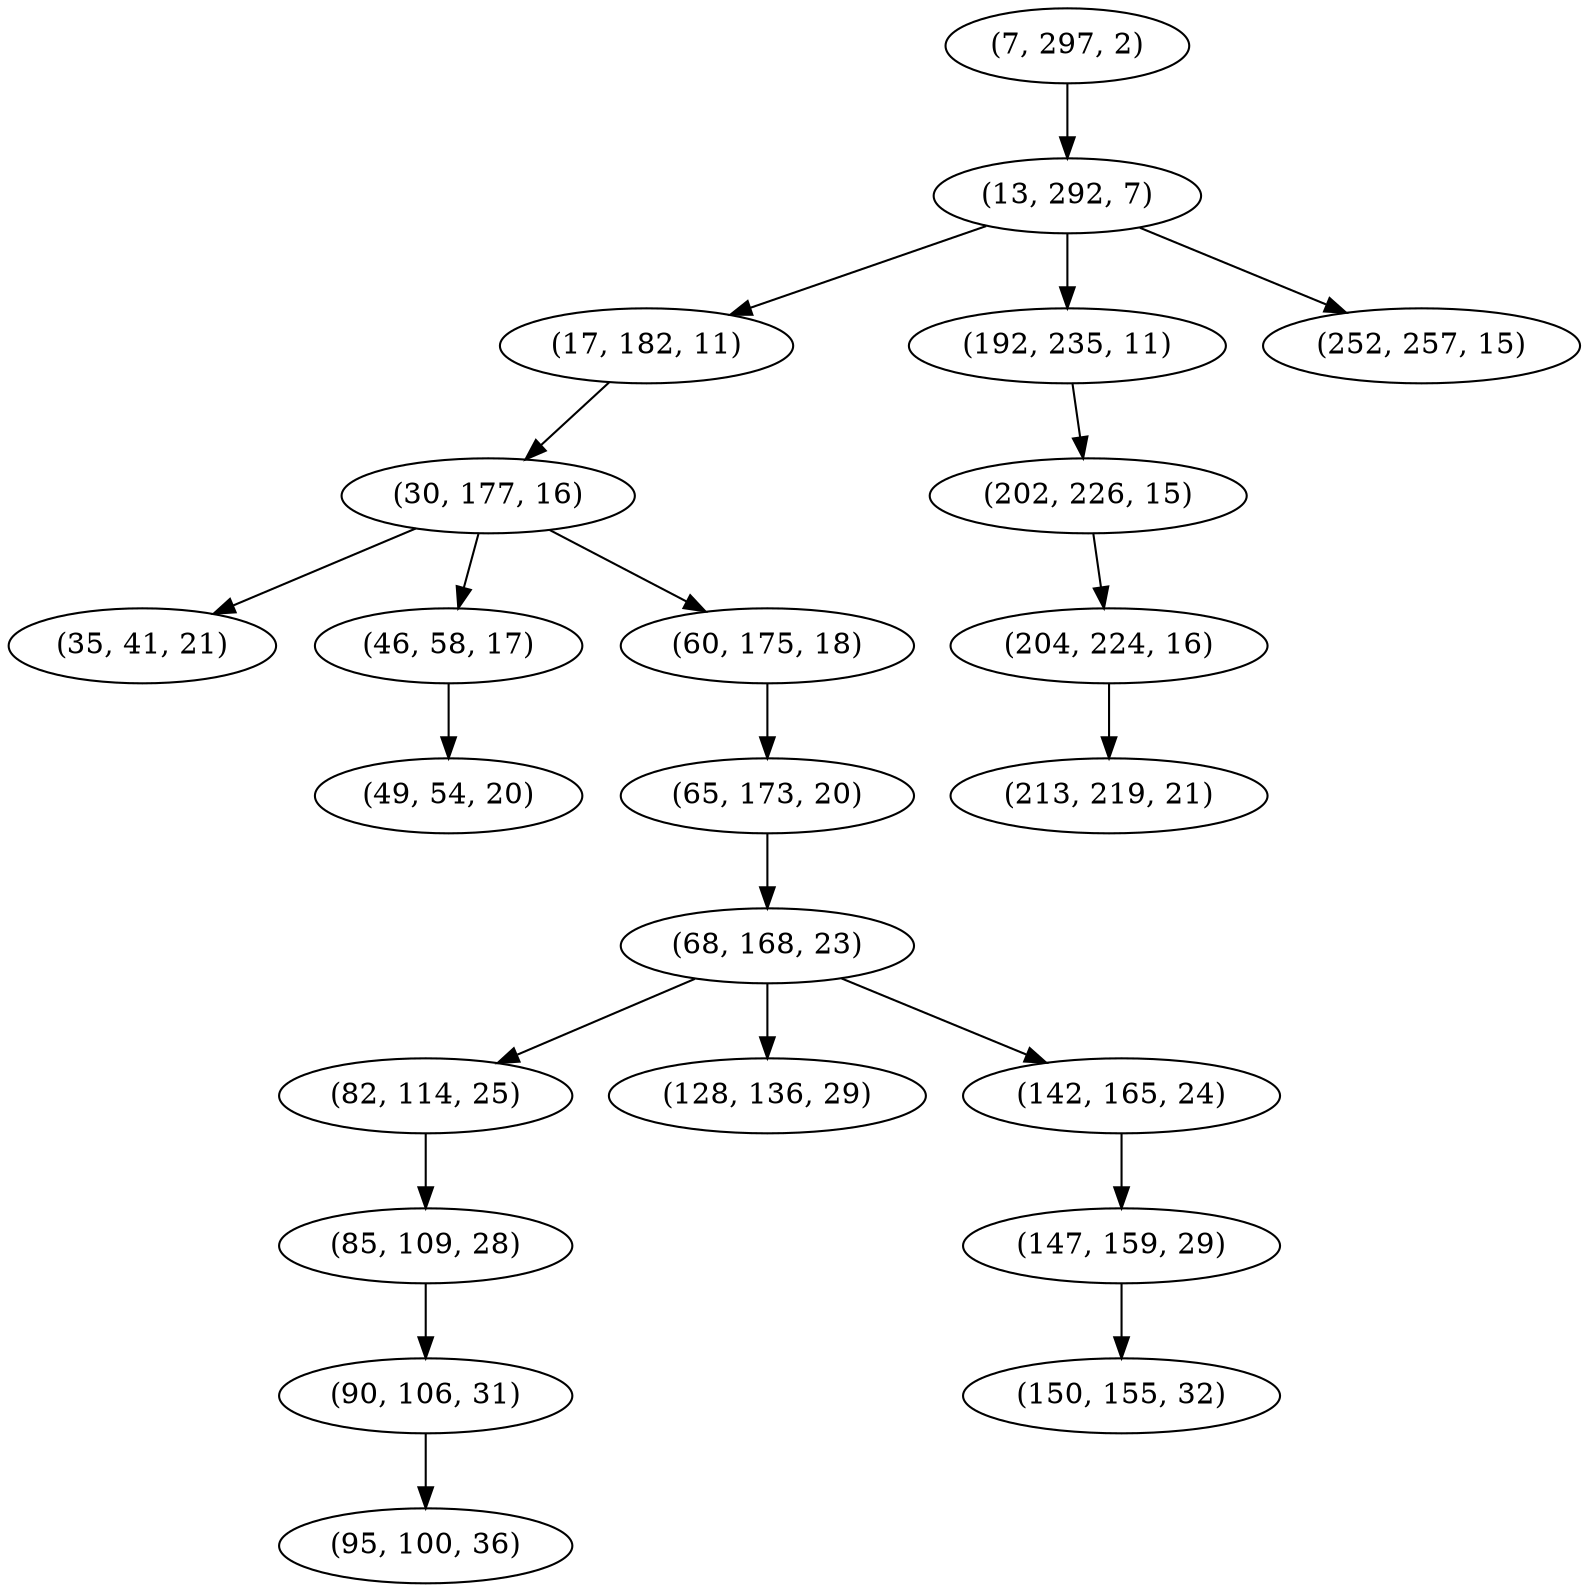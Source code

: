 digraph tree {
    "(7, 297, 2)";
    "(13, 292, 7)";
    "(17, 182, 11)";
    "(30, 177, 16)";
    "(35, 41, 21)";
    "(46, 58, 17)";
    "(49, 54, 20)";
    "(60, 175, 18)";
    "(65, 173, 20)";
    "(68, 168, 23)";
    "(82, 114, 25)";
    "(85, 109, 28)";
    "(90, 106, 31)";
    "(95, 100, 36)";
    "(128, 136, 29)";
    "(142, 165, 24)";
    "(147, 159, 29)";
    "(150, 155, 32)";
    "(192, 235, 11)";
    "(202, 226, 15)";
    "(204, 224, 16)";
    "(213, 219, 21)";
    "(252, 257, 15)";
    "(7, 297, 2)" -> "(13, 292, 7)";
    "(13, 292, 7)" -> "(17, 182, 11)";
    "(13, 292, 7)" -> "(192, 235, 11)";
    "(13, 292, 7)" -> "(252, 257, 15)";
    "(17, 182, 11)" -> "(30, 177, 16)";
    "(30, 177, 16)" -> "(35, 41, 21)";
    "(30, 177, 16)" -> "(46, 58, 17)";
    "(30, 177, 16)" -> "(60, 175, 18)";
    "(46, 58, 17)" -> "(49, 54, 20)";
    "(60, 175, 18)" -> "(65, 173, 20)";
    "(65, 173, 20)" -> "(68, 168, 23)";
    "(68, 168, 23)" -> "(82, 114, 25)";
    "(68, 168, 23)" -> "(128, 136, 29)";
    "(68, 168, 23)" -> "(142, 165, 24)";
    "(82, 114, 25)" -> "(85, 109, 28)";
    "(85, 109, 28)" -> "(90, 106, 31)";
    "(90, 106, 31)" -> "(95, 100, 36)";
    "(142, 165, 24)" -> "(147, 159, 29)";
    "(147, 159, 29)" -> "(150, 155, 32)";
    "(192, 235, 11)" -> "(202, 226, 15)";
    "(202, 226, 15)" -> "(204, 224, 16)";
    "(204, 224, 16)" -> "(213, 219, 21)";
}

